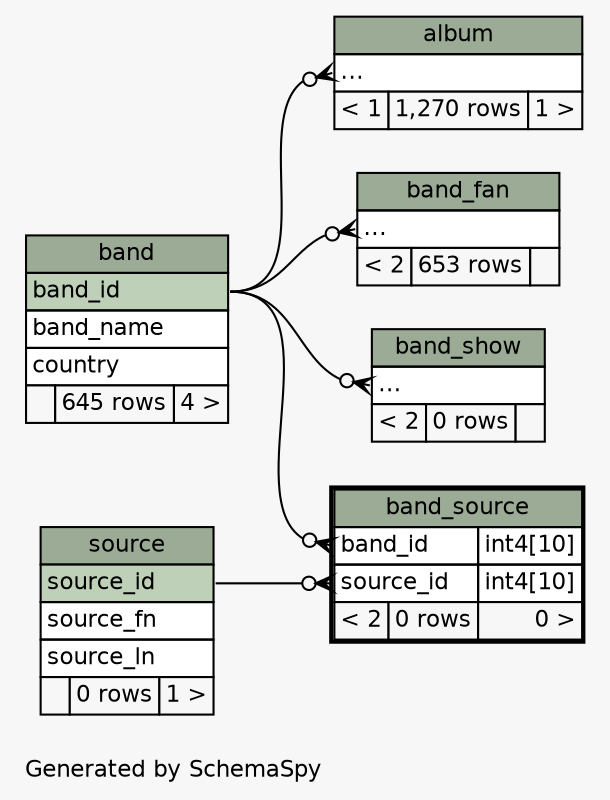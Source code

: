 // dot 2.38.0 on Mac OS X 10.9.4
// SchemaSpy rev 590
digraph "twoDegreesRelationshipsDiagram" {
  graph [
    rankdir="RL"
    bgcolor="#f7f7f7"
    label="\nGenerated by SchemaSpy"
    labeljust="l"
    nodesep="0.18"
    ranksep="0.46"
    fontname="Helvetica"
    fontsize="11"
  ];
  node [
    fontname="Helvetica"
    fontsize="11"
    shape="plaintext"
  ];
  edge [
    arrowsize="0.8"
  ];
  "album":"elipses":w -> "band":"band_id":e [arrowhead=none dir=back arrowtail=crowodot];
  "band_fan":"elipses":w -> "band":"band_id":e [arrowhead=none dir=back arrowtail=crowodot];
  "band_show":"elipses":w -> "band":"band_id":e [arrowhead=none dir=back arrowtail=crowodot];
  "band_source":"band_id":w -> "band":"band_id":e [arrowhead=none dir=back arrowtail=crowodot];
  "band_source":"source_id":w -> "source":"source_id":e [arrowhead=none dir=back arrowtail=crowodot];
  "album" [
    label=<
    <TABLE BORDER="0" CELLBORDER="1" CELLSPACING="0" BGCOLOR="#ffffff">
      <TR><TD COLSPAN="3" BGCOLOR="#9bab96" ALIGN="CENTER">album</TD></TR>
      <TR><TD PORT="elipses" COLSPAN="3" ALIGN="LEFT">...</TD></TR>
      <TR><TD ALIGN="LEFT" BGCOLOR="#f7f7f7">&lt; 1</TD><TD ALIGN="RIGHT" BGCOLOR="#f7f7f7">1,270 rows</TD><TD ALIGN="RIGHT" BGCOLOR="#f7f7f7">1 &gt;</TD></TR>
    </TABLE>>
    URL="album.html"
    tooltip="album"
  ];
  "band" [
    label=<
    <TABLE BORDER="0" CELLBORDER="1" CELLSPACING="0" BGCOLOR="#ffffff">
      <TR><TD COLSPAN="3" BGCOLOR="#9bab96" ALIGN="CENTER">band</TD></TR>
      <TR><TD PORT="band_id" COLSPAN="3" BGCOLOR="#bed1b8" ALIGN="LEFT">band_id</TD></TR>
      <TR><TD PORT="band_name" COLSPAN="3" ALIGN="LEFT">band_name</TD></TR>
      <TR><TD PORT="country" COLSPAN="3" ALIGN="LEFT">country</TD></TR>
      <TR><TD ALIGN="LEFT" BGCOLOR="#f7f7f7">  </TD><TD ALIGN="RIGHT" BGCOLOR="#f7f7f7">645 rows</TD><TD ALIGN="RIGHT" BGCOLOR="#f7f7f7">4 &gt;</TD></TR>
    </TABLE>>
    URL="band.html"
    tooltip="band"
  ];
  "band_fan" [
    label=<
    <TABLE BORDER="0" CELLBORDER="1" CELLSPACING="0" BGCOLOR="#ffffff">
      <TR><TD COLSPAN="3" BGCOLOR="#9bab96" ALIGN="CENTER">band_fan</TD></TR>
      <TR><TD PORT="elipses" COLSPAN="3" ALIGN="LEFT">...</TD></TR>
      <TR><TD ALIGN="LEFT" BGCOLOR="#f7f7f7">&lt; 2</TD><TD ALIGN="RIGHT" BGCOLOR="#f7f7f7">653 rows</TD><TD ALIGN="RIGHT" BGCOLOR="#f7f7f7">  </TD></TR>
    </TABLE>>
    URL="band_fan.html"
    tooltip="band_fan"
  ];
  "band_show" [
    label=<
    <TABLE BORDER="0" CELLBORDER="1" CELLSPACING="0" BGCOLOR="#ffffff">
      <TR><TD COLSPAN="3" BGCOLOR="#9bab96" ALIGN="CENTER">band_show</TD></TR>
      <TR><TD PORT="elipses" COLSPAN="3" ALIGN="LEFT">...</TD></TR>
      <TR><TD ALIGN="LEFT" BGCOLOR="#f7f7f7">&lt; 2</TD><TD ALIGN="RIGHT" BGCOLOR="#f7f7f7">0 rows</TD><TD ALIGN="RIGHT" BGCOLOR="#f7f7f7">  </TD></TR>
    </TABLE>>
    URL="band_show.html"
    tooltip="band_show"
  ];
  "band_source" [
    label=<
    <TABLE BORDER="2" CELLBORDER="1" CELLSPACING="0" BGCOLOR="#ffffff">
      <TR><TD COLSPAN="3" BGCOLOR="#9bab96" ALIGN="CENTER">band_source</TD></TR>
      <TR><TD PORT="band_id" COLSPAN="2" ALIGN="LEFT">band_id</TD><TD PORT="band_id.type" ALIGN="LEFT">int4[10]</TD></TR>
      <TR><TD PORT="source_id" COLSPAN="2" ALIGN="LEFT">source_id</TD><TD PORT="source_id.type" ALIGN="LEFT">int4[10]</TD></TR>
      <TR><TD ALIGN="LEFT" BGCOLOR="#f7f7f7">&lt; 2</TD><TD ALIGN="RIGHT" BGCOLOR="#f7f7f7">0 rows</TD><TD ALIGN="RIGHT" BGCOLOR="#f7f7f7">0 &gt;</TD></TR>
    </TABLE>>
    URL="band_source.html"
    tooltip="band_source"
  ];
  "source" [
    label=<
    <TABLE BORDER="0" CELLBORDER="1" CELLSPACING="0" BGCOLOR="#ffffff">
      <TR><TD COLSPAN="3" BGCOLOR="#9bab96" ALIGN="CENTER">source</TD></TR>
      <TR><TD PORT="source_id" COLSPAN="3" BGCOLOR="#bed1b8" ALIGN="LEFT">source_id</TD></TR>
      <TR><TD PORT="source_fn" COLSPAN="3" ALIGN="LEFT">source_fn</TD></TR>
      <TR><TD PORT="source_ln" COLSPAN="3" ALIGN="LEFT">source_ln</TD></TR>
      <TR><TD ALIGN="LEFT" BGCOLOR="#f7f7f7">  </TD><TD ALIGN="RIGHT" BGCOLOR="#f7f7f7">0 rows</TD><TD ALIGN="RIGHT" BGCOLOR="#f7f7f7">1 &gt;</TD></TR>
    </TABLE>>
    URL="source.html"
    tooltip="source"
  ];
}
